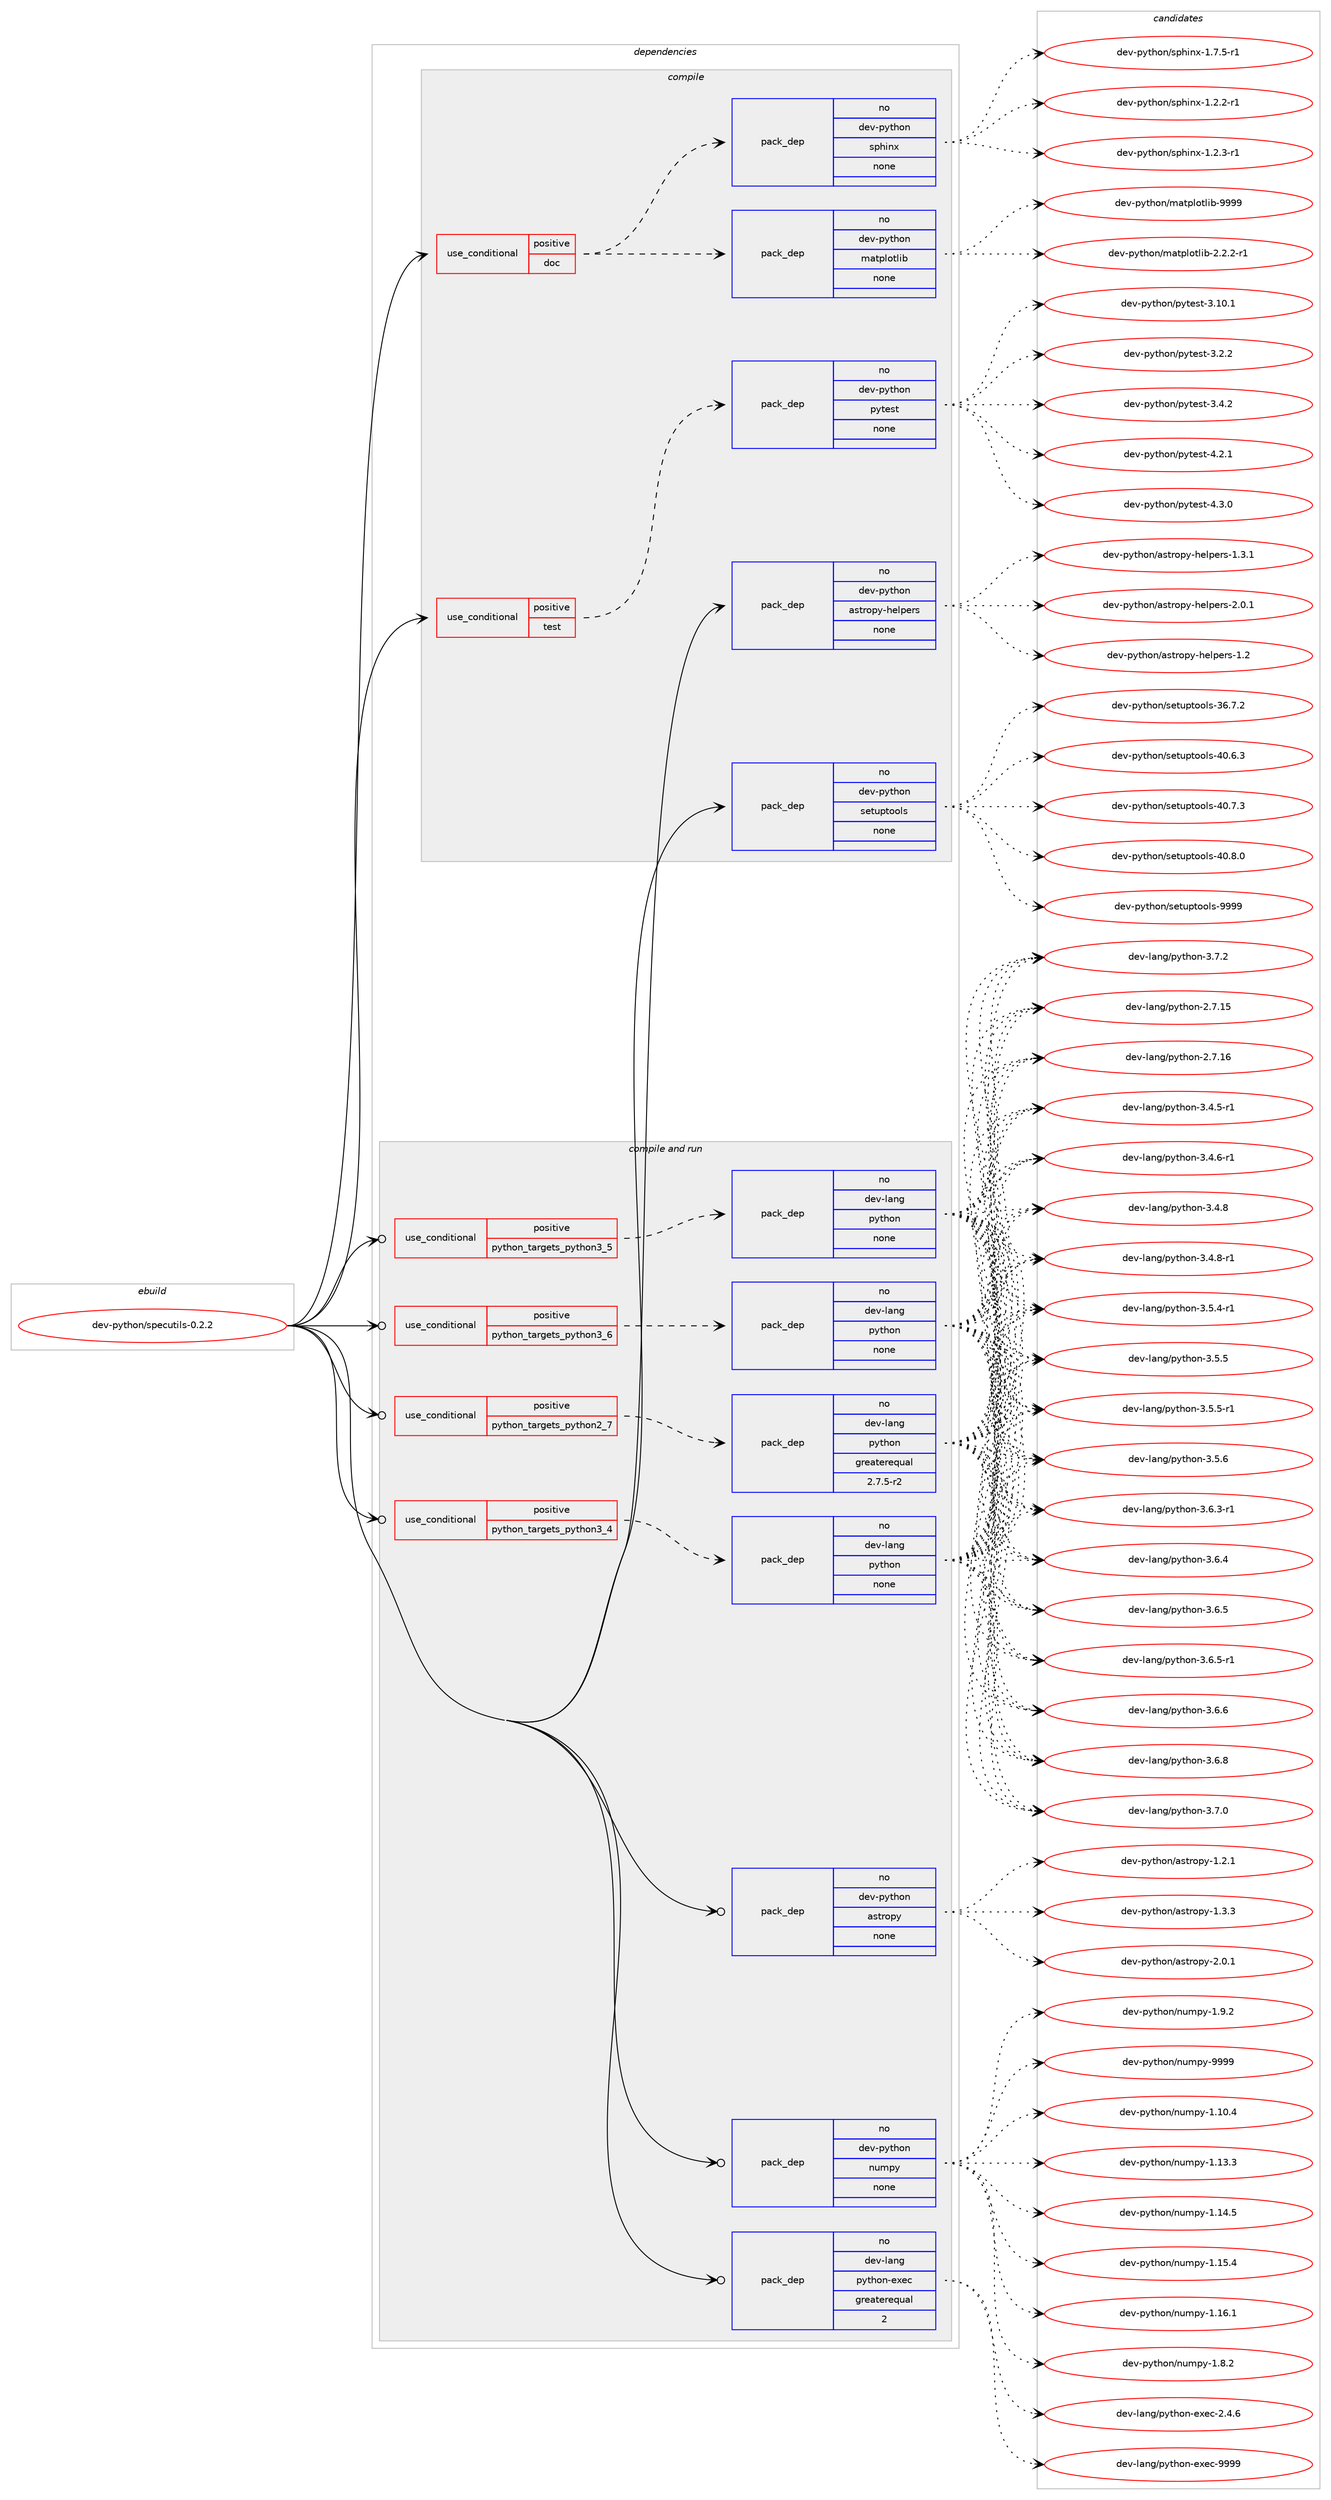 digraph prolog {

# *************
# Graph options
# *************

newrank=true;
concentrate=true;
compound=true;
graph [rankdir=LR,fontname=Helvetica,fontsize=10,ranksep=1.5];#, ranksep=2.5, nodesep=0.2];
edge  [arrowhead=vee];
node  [fontname=Helvetica,fontsize=10];

# **********
# The ebuild
# **********

subgraph cluster_leftcol {
color=gray;
rank=same;
label=<<i>ebuild</i>>;
id [label="dev-python/specutils-0.2.2", color=red, width=4, href="../dev-python/specutils-0.2.2.svg"];
}

# ****************
# The dependencies
# ****************

subgraph cluster_midcol {
color=gray;
label=<<i>dependencies</i>>;
subgraph cluster_compile {
fillcolor="#eeeeee";
style=filled;
label=<<i>compile</i>>;
subgraph cond384831 {
dependency1441810 [label=<<TABLE BORDER="0" CELLBORDER="1" CELLSPACING="0" CELLPADDING="4"><TR><TD ROWSPAN="3" CELLPADDING="10">use_conditional</TD></TR><TR><TD>positive</TD></TR><TR><TD>doc</TD></TR></TABLE>>, shape=none, color=red];
subgraph pack1033617 {
dependency1441811 [label=<<TABLE BORDER="0" CELLBORDER="1" CELLSPACING="0" CELLPADDING="4" WIDTH="220"><TR><TD ROWSPAN="6" CELLPADDING="30">pack_dep</TD></TR><TR><TD WIDTH="110">no</TD></TR><TR><TD>dev-python</TD></TR><TR><TD>sphinx</TD></TR><TR><TD>none</TD></TR><TR><TD></TD></TR></TABLE>>, shape=none, color=blue];
}
dependency1441810:e -> dependency1441811:w [weight=20,style="dashed",arrowhead="vee"];
subgraph pack1033618 {
dependency1441812 [label=<<TABLE BORDER="0" CELLBORDER="1" CELLSPACING="0" CELLPADDING="4" WIDTH="220"><TR><TD ROWSPAN="6" CELLPADDING="30">pack_dep</TD></TR><TR><TD WIDTH="110">no</TD></TR><TR><TD>dev-python</TD></TR><TR><TD>matplotlib</TD></TR><TR><TD>none</TD></TR><TR><TD></TD></TR></TABLE>>, shape=none, color=blue];
}
dependency1441810:e -> dependency1441812:w [weight=20,style="dashed",arrowhead="vee"];
}
id:e -> dependency1441810:w [weight=20,style="solid",arrowhead="vee"];
subgraph cond384832 {
dependency1441813 [label=<<TABLE BORDER="0" CELLBORDER="1" CELLSPACING="0" CELLPADDING="4"><TR><TD ROWSPAN="3" CELLPADDING="10">use_conditional</TD></TR><TR><TD>positive</TD></TR><TR><TD>test</TD></TR></TABLE>>, shape=none, color=red];
subgraph pack1033619 {
dependency1441814 [label=<<TABLE BORDER="0" CELLBORDER="1" CELLSPACING="0" CELLPADDING="4" WIDTH="220"><TR><TD ROWSPAN="6" CELLPADDING="30">pack_dep</TD></TR><TR><TD WIDTH="110">no</TD></TR><TR><TD>dev-python</TD></TR><TR><TD>pytest</TD></TR><TR><TD>none</TD></TR><TR><TD></TD></TR></TABLE>>, shape=none, color=blue];
}
dependency1441813:e -> dependency1441814:w [weight=20,style="dashed",arrowhead="vee"];
}
id:e -> dependency1441813:w [weight=20,style="solid",arrowhead="vee"];
subgraph pack1033620 {
dependency1441815 [label=<<TABLE BORDER="0" CELLBORDER="1" CELLSPACING="0" CELLPADDING="4" WIDTH="220"><TR><TD ROWSPAN="6" CELLPADDING="30">pack_dep</TD></TR><TR><TD WIDTH="110">no</TD></TR><TR><TD>dev-python</TD></TR><TR><TD>astropy-helpers</TD></TR><TR><TD>none</TD></TR><TR><TD></TD></TR></TABLE>>, shape=none, color=blue];
}
id:e -> dependency1441815:w [weight=20,style="solid",arrowhead="vee"];
subgraph pack1033621 {
dependency1441816 [label=<<TABLE BORDER="0" CELLBORDER="1" CELLSPACING="0" CELLPADDING="4" WIDTH="220"><TR><TD ROWSPAN="6" CELLPADDING="30">pack_dep</TD></TR><TR><TD WIDTH="110">no</TD></TR><TR><TD>dev-python</TD></TR><TR><TD>setuptools</TD></TR><TR><TD>none</TD></TR><TR><TD></TD></TR></TABLE>>, shape=none, color=blue];
}
id:e -> dependency1441816:w [weight=20,style="solid",arrowhead="vee"];
}
subgraph cluster_compileandrun {
fillcolor="#eeeeee";
style=filled;
label=<<i>compile and run</i>>;
subgraph cond384833 {
dependency1441817 [label=<<TABLE BORDER="0" CELLBORDER="1" CELLSPACING="0" CELLPADDING="4"><TR><TD ROWSPAN="3" CELLPADDING="10">use_conditional</TD></TR><TR><TD>positive</TD></TR><TR><TD>python_targets_python2_7</TD></TR></TABLE>>, shape=none, color=red];
subgraph pack1033622 {
dependency1441818 [label=<<TABLE BORDER="0" CELLBORDER="1" CELLSPACING="0" CELLPADDING="4" WIDTH="220"><TR><TD ROWSPAN="6" CELLPADDING="30">pack_dep</TD></TR><TR><TD WIDTH="110">no</TD></TR><TR><TD>dev-lang</TD></TR><TR><TD>python</TD></TR><TR><TD>greaterequal</TD></TR><TR><TD>2.7.5-r2</TD></TR></TABLE>>, shape=none, color=blue];
}
dependency1441817:e -> dependency1441818:w [weight=20,style="dashed",arrowhead="vee"];
}
id:e -> dependency1441817:w [weight=20,style="solid",arrowhead="odotvee"];
subgraph cond384834 {
dependency1441819 [label=<<TABLE BORDER="0" CELLBORDER="1" CELLSPACING="0" CELLPADDING="4"><TR><TD ROWSPAN="3" CELLPADDING="10">use_conditional</TD></TR><TR><TD>positive</TD></TR><TR><TD>python_targets_python3_4</TD></TR></TABLE>>, shape=none, color=red];
subgraph pack1033623 {
dependency1441820 [label=<<TABLE BORDER="0" CELLBORDER="1" CELLSPACING="0" CELLPADDING="4" WIDTH="220"><TR><TD ROWSPAN="6" CELLPADDING="30">pack_dep</TD></TR><TR><TD WIDTH="110">no</TD></TR><TR><TD>dev-lang</TD></TR><TR><TD>python</TD></TR><TR><TD>none</TD></TR><TR><TD></TD></TR></TABLE>>, shape=none, color=blue];
}
dependency1441819:e -> dependency1441820:w [weight=20,style="dashed",arrowhead="vee"];
}
id:e -> dependency1441819:w [weight=20,style="solid",arrowhead="odotvee"];
subgraph cond384835 {
dependency1441821 [label=<<TABLE BORDER="0" CELLBORDER="1" CELLSPACING="0" CELLPADDING="4"><TR><TD ROWSPAN="3" CELLPADDING="10">use_conditional</TD></TR><TR><TD>positive</TD></TR><TR><TD>python_targets_python3_5</TD></TR></TABLE>>, shape=none, color=red];
subgraph pack1033624 {
dependency1441822 [label=<<TABLE BORDER="0" CELLBORDER="1" CELLSPACING="0" CELLPADDING="4" WIDTH="220"><TR><TD ROWSPAN="6" CELLPADDING="30">pack_dep</TD></TR><TR><TD WIDTH="110">no</TD></TR><TR><TD>dev-lang</TD></TR><TR><TD>python</TD></TR><TR><TD>none</TD></TR><TR><TD></TD></TR></TABLE>>, shape=none, color=blue];
}
dependency1441821:e -> dependency1441822:w [weight=20,style="dashed",arrowhead="vee"];
}
id:e -> dependency1441821:w [weight=20,style="solid",arrowhead="odotvee"];
subgraph cond384836 {
dependency1441823 [label=<<TABLE BORDER="0" CELLBORDER="1" CELLSPACING="0" CELLPADDING="4"><TR><TD ROWSPAN="3" CELLPADDING="10">use_conditional</TD></TR><TR><TD>positive</TD></TR><TR><TD>python_targets_python3_6</TD></TR></TABLE>>, shape=none, color=red];
subgraph pack1033625 {
dependency1441824 [label=<<TABLE BORDER="0" CELLBORDER="1" CELLSPACING="0" CELLPADDING="4" WIDTH="220"><TR><TD ROWSPAN="6" CELLPADDING="30">pack_dep</TD></TR><TR><TD WIDTH="110">no</TD></TR><TR><TD>dev-lang</TD></TR><TR><TD>python</TD></TR><TR><TD>none</TD></TR><TR><TD></TD></TR></TABLE>>, shape=none, color=blue];
}
dependency1441823:e -> dependency1441824:w [weight=20,style="dashed",arrowhead="vee"];
}
id:e -> dependency1441823:w [weight=20,style="solid",arrowhead="odotvee"];
subgraph pack1033626 {
dependency1441825 [label=<<TABLE BORDER="0" CELLBORDER="1" CELLSPACING="0" CELLPADDING="4" WIDTH="220"><TR><TD ROWSPAN="6" CELLPADDING="30">pack_dep</TD></TR><TR><TD WIDTH="110">no</TD></TR><TR><TD>dev-lang</TD></TR><TR><TD>python-exec</TD></TR><TR><TD>greaterequal</TD></TR><TR><TD>2</TD></TR></TABLE>>, shape=none, color=blue];
}
id:e -> dependency1441825:w [weight=20,style="solid",arrowhead="odotvee"];
subgraph pack1033627 {
dependency1441826 [label=<<TABLE BORDER="0" CELLBORDER="1" CELLSPACING="0" CELLPADDING="4" WIDTH="220"><TR><TD ROWSPAN="6" CELLPADDING="30">pack_dep</TD></TR><TR><TD WIDTH="110">no</TD></TR><TR><TD>dev-python</TD></TR><TR><TD>astropy</TD></TR><TR><TD>none</TD></TR><TR><TD></TD></TR></TABLE>>, shape=none, color=blue];
}
id:e -> dependency1441826:w [weight=20,style="solid",arrowhead="odotvee"];
subgraph pack1033628 {
dependency1441827 [label=<<TABLE BORDER="0" CELLBORDER="1" CELLSPACING="0" CELLPADDING="4" WIDTH="220"><TR><TD ROWSPAN="6" CELLPADDING="30">pack_dep</TD></TR><TR><TD WIDTH="110">no</TD></TR><TR><TD>dev-python</TD></TR><TR><TD>numpy</TD></TR><TR><TD>none</TD></TR><TR><TD></TD></TR></TABLE>>, shape=none, color=blue];
}
id:e -> dependency1441827:w [weight=20,style="solid",arrowhead="odotvee"];
}
subgraph cluster_run {
fillcolor="#eeeeee";
style=filled;
label=<<i>run</i>>;
}
}

# **************
# The candidates
# **************

subgraph cluster_choices {
rank=same;
color=gray;
label=<<i>candidates</i>>;

subgraph choice1033617 {
color=black;
nodesep=1;
choice10010111845112121116104111110471151121041051101204549465046504511449 [label="dev-python/sphinx-1.2.2-r1", color=red, width=4,href="../dev-python/sphinx-1.2.2-r1.svg"];
choice10010111845112121116104111110471151121041051101204549465046514511449 [label="dev-python/sphinx-1.2.3-r1", color=red, width=4,href="../dev-python/sphinx-1.2.3-r1.svg"];
choice10010111845112121116104111110471151121041051101204549465546534511449 [label="dev-python/sphinx-1.7.5-r1", color=red, width=4,href="../dev-python/sphinx-1.7.5-r1.svg"];
dependency1441811:e -> choice10010111845112121116104111110471151121041051101204549465046504511449:w [style=dotted,weight="100"];
dependency1441811:e -> choice10010111845112121116104111110471151121041051101204549465046514511449:w [style=dotted,weight="100"];
dependency1441811:e -> choice10010111845112121116104111110471151121041051101204549465546534511449:w [style=dotted,weight="100"];
}
subgraph choice1033618 {
color=black;
nodesep=1;
choice100101118451121211161041111104710997116112108111116108105984550465046504511449 [label="dev-python/matplotlib-2.2.2-r1", color=red, width=4,href="../dev-python/matplotlib-2.2.2-r1.svg"];
choice100101118451121211161041111104710997116112108111116108105984557575757 [label="dev-python/matplotlib-9999", color=red, width=4,href="../dev-python/matplotlib-9999.svg"];
dependency1441812:e -> choice100101118451121211161041111104710997116112108111116108105984550465046504511449:w [style=dotted,weight="100"];
dependency1441812:e -> choice100101118451121211161041111104710997116112108111116108105984557575757:w [style=dotted,weight="100"];
}
subgraph choice1033619 {
color=black;
nodesep=1;
choice100101118451121211161041111104711212111610111511645514649484649 [label="dev-python/pytest-3.10.1", color=red, width=4,href="../dev-python/pytest-3.10.1.svg"];
choice1001011184511212111610411111047112121116101115116455146504650 [label="dev-python/pytest-3.2.2", color=red, width=4,href="../dev-python/pytest-3.2.2.svg"];
choice1001011184511212111610411111047112121116101115116455146524650 [label="dev-python/pytest-3.4.2", color=red, width=4,href="../dev-python/pytest-3.4.2.svg"];
choice1001011184511212111610411111047112121116101115116455246504649 [label="dev-python/pytest-4.2.1", color=red, width=4,href="../dev-python/pytest-4.2.1.svg"];
choice1001011184511212111610411111047112121116101115116455246514648 [label="dev-python/pytest-4.3.0", color=red, width=4,href="../dev-python/pytest-4.3.0.svg"];
dependency1441814:e -> choice100101118451121211161041111104711212111610111511645514649484649:w [style=dotted,weight="100"];
dependency1441814:e -> choice1001011184511212111610411111047112121116101115116455146504650:w [style=dotted,weight="100"];
dependency1441814:e -> choice1001011184511212111610411111047112121116101115116455146524650:w [style=dotted,weight="100"];
dependency1441814:e -> choice1001011184511212111610411111047112121116101115116455246504649:w [style=dotted,weight="100"];
dependency1441814:e -> choice1001011184511212111610411111047112121116101115116455246514648:w [style=dotted,weight="100"];
}
subgraph choice1033620 {
color=black;
nodesep=1;
choice1001011184511212111610411111047971151161141111121214510410110811210111411545494650 [label="dev-python/astropy-helpers-1.2", color=red, width=4,href="../dev-python/astropy-helpers-1.2.svg"];
choice10010111845112121116104111110479711511611411111212145104101108112101114115454946514649 [label="dev-python/astropy-helpers-1.3.1", color=red, width=4,href="../dev-python/astropy-helpers-1.3.1.svg"];
choice10010111845112121116104111110479711511611411111212145104101108112101114115455046484649 [label="dev-python/astropy-helpers-2.0.1", color=red, width=4,href="../dev-python/astropy-helpers-2.0.1.svg"];
dependency1441815:e -> choice1001011184511212111610411111047971151161141111121214510410110811210111411545494650:w [style=dotted,weight="100"];
dependency1441815:e -> choice10010111845112121116104111110479711511611411111212145104101108112101114115454946514649:w [style=dotted,weight="100"];
dependency1441815:e -> choice10010111845112121116104111110479711511611411111212145104101108112101114115455046484649:w [style=dotted,weight="100"];
}
subgraph choice1033621 {
color=black;
nodesep=1;
choice100101118451121211161041111104711510111611711211611111110811545515446554650 [label="dev-python/setuptools-36.7.2", color=red, width=4,href="../dev-python/setuptools-36.7.2.svg"];
choice100101118451121211161041111104711510111611711211611111110811545524846544651 [label="dev-python/setuptools-40.6.3", color=red, width=4,href="../dev-python/setuptools-40.6.3.svg"];
choice100101118451121211161041111104711510111611711211611111110811545524846554651 [label="dev-python/setuptools-40.7.3", color=red, width=4,href="../dev-python/setuptools-40.7.3.svg"];
choice100101118451121211161041111104711510111611711211611111110811545524846564648 [label="dev-python/setuptools-40.8.0", color=red, width=4,href="../dev-python/setuptools-40.8.0.svg"];
choice10010111845112121116104111110471151011161171121161111111081154557575757 [label="dev-python/setuptools-9999", color=red, width=4,href="../dev-python/setuptools-9999.svg"];
dependency1441816:e -> choice100101118451121211161041111104711510111611711211611111110811545515446554650:w [style=dotted,weight="100"];
dependency1441816:e -> choice100101118451121211161041111104711510111611711211611111110811545524846544651:w [style=dotted,weight="100"];
dependency1441816:e -> choice100101118451121211161041111104711510111611711211611111110811545524846554651:w [style=dotted,weight="100"];
dependency1441816:e -> choice100101118451121211161041111104711510111611711211611111110811545524846564648:w [style=dotted,weight="100"];
dependency1441816:e -> choice10010111845112121116104111110471151011161171121161111111081154557575757:w [style=dotted,weight="100"];
}
subgraph choice1033622 {
color=black;
nodesep=1;
choice10010111845108971101034711212111610411111045504655464953 [label="dev-lang/python-2.7.15", color=red, width=4,href="../dev-lang/python-2.7.15.svg"];
choice10010111845108971101034711212111610411111045504655464954 [label="dev-lang/python-2.7.16", color=red, width=4,href="../dev-lang/python-2.7.16.svg"];
choice1001011184510897110103471121211161041111104551465246534511449 [label="dev-lang/python-3.4.5-r1", color=red, width=4,href="../dev-lang/python-3.4.5-r1.svg"];
choice1001011184510897110103471121211161041111104551465246544511449 [label="dev-lang/python-3.4.6-r1", color=red, width=4,href="../dev-lang/python-3.4.6-r1.svg"];
choice100101118451089711010347112121116104111110455146524656 [label="dev-lang/python-3.4.8", color=red, width=4,href="../dev-lang/python-3.4.8.svg"];
choice1001011184510897110103471121211161041111104551465246564511449 [label="dev-lang/python-3.4.8-r1", color=red, width=4,href="../dev-lang/python-3.4.8-r1.svg"];
choice1001011184510897110103471121211161041111104551465346524511449 [label="dev-lang/python-3.5.4-r1", color=red, width=4,href="../dev-lang/python-3.5.4-r1.svg"];
choice100101118451089711010347112121116104111110455146534653 [label="dev-lang/python-3.5.5", color=red, width=4,href="../dev-lang/python-3.5.5.svg"];
choice1001011184510897110103471121211161041111104551465346534511449 [label="dev-lang/python-3.5.5-r1", color=red, width=4,href="../dev-lang/python-3.5.5-r1.svg"];
choice100101118451089711010347112121116104111110455146534654 [label="dev-lang/python-3.5.6", color=red, width=4,href="../dev-lang/python-3.5.6.svg"];
choice1001011184510897110103471121211161041111104551465446514511449 [label="dev-lang/python-3.6.3-r1", color=red, width=4,href="../dev-lang/python-3.6.3-r1.svg"];
choice100101118451089711010347112121116104111110455146544652 [label="dev-lang/python-3.6.4", color=red, width=4,href="../dev-lang/python-3.6.4.svg"];
choice100101118451089711010347112121116104111110455146544653 [label="dev-lang/python-3.6.5", color=red, width=4,href="../dev-lang/python-3.6.5.svg"];
choice1001011184510897110103471121211161041111104551465446534511449 [label="dev-lang/python-3.6.5-r1", color=red, width=4,href="../dev-lang/python-3.6.5-r1.svg"];
choice100101118451089711010347112121116104111110455146544654 [label="dev-lang/python-3.6.6", color=red, width=4,href="../dev-lang/python-3.6.6.svg"];
choice100101118451089711010347112121116104111110455146544656 [label="dev-lang/python-3.6.8", color=red, width=4,href="../dev-lang/python-3.6.8.svg"];
choice100101118451089711010347112121116104111110455146554648 [label="dev-lang/python-3.7.0", color=red, width=4,href="../dev-lang/python-3.7.0.svg"];
choice100101118451089711010347112121116104111110455146554650 [label="dev-lang/python-3.7.2", color=red, width=4,href="../dev-lang/python-3.7.2.svg"];
dependency1441818:e -> choice10010111845108971101034711212111610411111045504655464953:w [style=dotted,weight="100"];
dependency1441818:e -> choice10010111845108971101034711212111610411111045504655464954:w [style=dotted,weight="100"];
dependency1441818:e -> choice1001011184510897110103471121211161041111104551465246534511449:w [style=dotted,weight="100"];
dependency1441818:e -> choice1001011184510897110103471121211161041111104551465246544511449:w [style=dotted,weight="100"];
dependency1441818:e -> choice100101118451089711010347112121116104111110455146524656:w [style=dotted,weight="100"];
dependency1441818:e -> choice1001011184510897110103471121211161041111104551465246564511449:w [style=dotted,weight="100"];
dependency1441818:e -> choice1001011184510897110103471121211161041111104551465346524511449:w [style=dotted,weight="100"];
dependency1441818:e -> choice100101118451089711010347112121116104111110455146534653:w [style=dotted,weight="100"];
dependency1441818:e -> choice1001011184510897110103471121211161041111104551465346534511449:w [style=dotted,weight="100"];
dependency1441818:e -> choice100101118451089711010347112121116104111110455146534654:w [style=dotted,weight="100"];
dependency1441818:e -> choice1001011184510897110103471121211161041111104551465446514511449:w [style=dotted,weight="100"];
dependency1441818:e -> choice100101118451089711010347112121116104111110455146544652:w [style=dotted,weight="100"];
dependency1441818:e -> choice100101118451089711010347112121116104111110455146544653:w [style=dotted,weight="100"];
dependency1441818:e -> choice1001011184510897110103471121211161041111104551465446534511449:w [style=dotted,weight="100"];
dependency1441818:e -> choice100101118451089711010347112121116104111110455146544654:w [style=dotted,weight="100"];
dependency1441818:e -> choice100101118451089711010347112121116104111110455146544656:w [style=dotted,weight="100"];
dependency1441818:e -> choice100101118451089711010347112121116104111110455146554648:w [style=dotted,weight="100"];
dependency1441818:e -> choice100101118451089711010347112121116104111110455146554650:w [style=dotted,weight="100"];
}
subgraph choice1033623 {
color=black;
nodesep=1;
choice10010111845108971101034711212111610411111045504655464953 [label="dev-lang/python-2.7.15", color=red, width=4,href="../dev-lang/python-2.7.15.svg"];
choice10010111845108971101034711212111610411111045504655464954 [label="dev-lang/python-2.7.16", color=red, width=4,href="../dev-lang/python-2.7.16.svg"];
choice1001011184510897110103471121211161041111104551465246534511449 [label="dev-lang/python-3.4.5-r1", color=red, width=4,href="../dev-lang/python-3.4.5-r1.svg"];
choice1001011184510897110103471121211161041111104551465246544511449 [label="dev-lang/python-3.4.6-r1", color=red, width=4,href="../dev-lang/python-3.4.6-r1.svg"];
choice100101118451089711010347112121116104111110455146524656 [label="dev-lang/python-3.4.8", color=red, width=4,href="../dev-lang/python-3.4.8.svg"];
choice1001011184510897110103471121211161041111104551465246564511449 [label="dev-lang/python-3.4.8-r1", color=red, width=4,href="../dev-lang/python-3.4.8-r1.svg"];
choice1001011184510897110103471121211161041111104551465346524511449 [label="dev-lang/python-3.5.4-r1", color=red, width=4,href="../dev-lang/python-3.5.4-r1.svg"];
choice100101118451089711010347112121116104111110455146534653 [label="dev-lang/python-3.5.5", color=red, width=4,href="../dev-lang/python-3.5.5.svg"];
choice1001011184510897110103471121211161041111104551465346534511449 [label="dev-lang/python-3.5.5-r1", color=red, width=4,href="../dev-lang/python-3.5.5-r1.svg"];
choice100101118451089711010347112121116104111110455146534654 [label="dev-lang/python-3.5.6", color=red, width=4,href="../dev-lang/python-3.5.6.svg"];
choice1001011184510897110103471121211161041111104551465446514511449 [label="dev-lang/python-3.6.3-r1", color=red, width=4,href="../dev-lang/python-3.6.3-r1.svg"];
choice100101118451089711010347112121116104111110455146544652 [label="dev-lang/python-3.6.4", color=red, width=4,href="../dev-lang/python-3.6.4.svg"];
choice100101118451089711010347112121116104111110455146544653 [label="dev-lang/python-3.6.5", color=red, width=4,href="../dev-lang/python-3.6.5.svg"];
choice1001011184510897110103471121211161041111104551465446534511449 [label="dev-lang/python-3.6.5-r1", color=red, width=4,href="../dev-lang/python-3.6.5-r1.svg"];
choice100101118451089711010347112121116104111110455146544654 [label="dev-lang/python-3.6.6", color=red, width=4,href="../dev-lang/python-3.6.6.svg"];
choice100101118451089711010347112121116104111110455146544656 [label="dev-lang/python-3.6.8", color=red, width=4,href="../dev-lang/python-3.6.8.svg"];
choice100101118451089711010347112121116104111110455146554648 [label="dev-lang/python-3.7.0", color=red, width=4,href="../dev-lang/python-3.7.0.svg"];
choice100101118451089711010347112121116104111110455146554650 [label="dev-lang/python-3.7.2", color=red, width=4,href="../dev-lang/python-3.7.2.svg"];
dependency1441820:e -> choice10010111845108971101034711212111610411111045504655464953:w [style=dotted,weight="100"];
dependency1441820:e -> choice10010111845108971101034711212111610411111045504655464954:w [style=dotted,weight="100"];
dependency1441820:e -> choice1001011184510897110103471121211161041111104551465246534511449:w [style=dotted,weight="100"];
dependency1441820:e -> choice1001011184510897110103471121211161041111104551465246544511449:w [style=dotted,weight="100"];
dependency1441820:e -> choice100101118451089711010347112121116104111110455146524656:w [style=dotted,weight="100"];
dependency1441820:e -> choice1001011184510897110103471121211161041111104551465246564511449:w [style=dotted,weight="100"];
dependency1441820:e -> choice1001011184510897110103471121211161041111104551465346524511449:w [style=dotted,weight="100"];
dependency1441820:e -> choice100101118451089711010347112121116104111110455146534653:w [style=dotted,weight="100"];
dependency1441820:e -> choice1001011184510897110103471121211161041111104551465346534511449:w [style=dotted,weight="100"];
dependency1441820:e -> choice100101118451089711010347112121116104111110455146534654:w [style=dotted,weight="100"];
dependency1441820:e -> choice1001011184510897110103471121211161041111104551465446514511449:w [style=dotted,weight="100"];
dependency1441820:e -> choice100101118451089711010347112121116104111110455146544652:w [style=dotted,weight="100"];
dependency1441820:e -> choice100101118451089711010347112121116104111110455146544653:w [style=dotted,weight="100"];
dependency1441820:e -> choice1001011184510897110103471121211161041111104551465446534511449:w [style=dotted,weight="100"];
dependency1441820:e -> choice100101118451089711010347112121116104111110455146544654:w [style=dotted,weight="100"];
dependency1441820:e -> choice100101118451089711010347112121116104111110455146544656:w [style=dotted,weight="100"];
dependency1441820:e -> choice100101118451089711010347112121116104111110455146554648:w [style=dotted,weight="100"];
dependency1441820:e -> choice100101118451089711010347112121116104111110455146554650:w [style=dotted,weight="100"];
}
subgraph choice1033624 {
color=black;
nodesep=1;
choice10010111845108971101034711212111610411111045504655464953 [label="dev-lang/python-2.7.15", color=red, width=4,href="../dev-lang/python-2.7.15.svg"];
choice10010111845108971101034711212111610411111045504655464954 [label="dev-lang/python-2.7.16", color=red, width=4,href="../dev-lang/python-2.7.16.svg"];
choice1001011184510897110103471121211161041111104551465246534511449 [label="dev-lang/python-3.4.5-r1", color=red, width=4,href="../dev-lang/python-3.4.5-r1.svg"];
choice1001011184510897110103471121211161041111104551465246544511449 [label="dev-lang/python-3.4.6-r1", color=red, width=4,href="../dev-lang/python-3.4.6-r1.svg"];
choice100101118451089711010347112121116104111110455146524656 [label="dev-lang/python-3.4.8", color=red, width=4,href="../dev-lang/python-3.4.8.svg"];
choice1001011184510897110103471121211161041111104551465246564511449 [label="dev-lang/python-3.4.8-r1", color=red, width=4,href="../dev-lang/python-3.4.8-r1.svg"];
choice1001011184510897110103471121211161041111104551465346524511449 [label="dev-lang/python-3.5.4-r1", color=red, width=4,href="../dev-lang/python-3.5.4-r1.svg"];
choice100101118451089711010347112121116104111110455146534653 [label="dev-lang/python-3.5.5", color=red, width=4,href="../dev-lang/python-3.5.5.svg"];
choice1001011184510897110103471121211161041111104551465346534511449 [label="dev-lang/python-3.5.5-r1", color=red, width=4,href="../dev-lang/python-3.5.5-r1.svg"];
choice100101118451089711010347112121116104111110455146534654 [label="dev-lang/python-3.5.6", color=red, width=4,href="../dev-lang/python-3.5.6.svg"];
choice1001011184510897110103471121211161041111104551465446514511449 [label="dev-lang/python-3.6.3-r1", color=red, width=4,href="../dev-lang/python-3.6.3-r1.svg"];
choice100101118451089711010347112121116104111110455146544652 [label="dev-lang/python-3.6.4", color=red, width=4,href="../dev-lang/python-3.6.4.svg"];
choice100101118451089711010347112121116104111110455146544653 [label="dev-lang/python-3.6.5", color=red, width=4,href="../dev-lang/python-3.6.5.svg"];
choice1001011184510897110103471121211161041111104551465446534511449 [label="dev-lang/python-3.6.5-r1", color=red, width=4,href="../dev-lang/python-3.6.5-r1.svg"];
choice100101118451089711010347112121116104111110455146544654 [label="dev-lang/python-3.6.6", color=red, width=4,href="../dev-lang/python-3.6.6.svg"];
choice100101118451089711010347112121116104111110455146544656 [label="dev-lang/python-3.6.8", color=red, width=4,href="../dev-lang/python-3.6.8.svg"];
choice100101118451089711010347112121116104111110455146554648 [label="dev-lang/python-3.7.0", color=red, width=4,href="../dev-lang/python-3.7.0.svg"];
choice100101118451089711010347112121116104111110455146554650 [label="dev-lang/python-3.7.2", color=red, width=4,href="../dev-lang/python-3.7.2.svg"];
dependency1441822:e -> choice10010111845108971101034711212111610411111045504655464953:w [style=dotted,weight="100"];
dependency1441822:e -> choice10010111845108971101034711212111610411111045504655464954:w [style=dotted,weight="100"];
dependency1441822:e -> choice1001011184510897110103471121211161041111104551465246534511449:w [style=dotted,weight="100"];
dependency1441822:e -> choice1001011184510897110103471121211161041111104551465246544511449:w [style=dotted,weight="100"];
dependency1441822:e -> choice100101118451089711010347112121116104111110455146524656:w [style=dotted,weight="100"];
dependency1441822:e -> choice1001011184510897110103471121211161041111104551465246564511449:w [style=dotted,weight="100"];
dependency1441822:e -> choice1001011184510897110103471121211161041111104551465346524511449:w [style=dotted,weight="100"];
dependency1441822:e -> choice100101118451089711010347112121116104111110455146534653:w [style=dotted,weight="100"];
dependency1441822:e -> choice1001011184510897110103471121211161041111104551465346534511449:w [style=dotted,weight="100"];
dependency1441822:e -> choice100101118451089711010347112121116104111110455146534654:w [style=dotted,weight="100"];
dependency1441822:e -> choice1001011184510897110103471121211161041111104551465446514511449:w [style=dotted,weight="100"];
dependency1441822:e -> choice100101118451089711010347112121116104111110455146544652:w [style=dotted,weight="100"];
dependency1441822:e -> choice100101118451089711010347112121116104111110455146544653:w [style=dotted,weight="100"];
dependency1441822:e -> choice1001011184510897110103471121211161041111104551465446534511449:w [style=dotted,weight="100"];
dependency1441822:e -> choice100101118451089711010347112121116104111110455146544654:w [style=dotted,weight="100"];
dependency1441822:e -> choice100101118451089711010347112121116104111110455146544656:w [style=dotted,weight="100"];
dependency1441822:e -> choice100101118451089711010347112121116104111110455146554648:w [style=dotted,weight="100"];
dependency1441822:e -> choice100101118451089711010347112121116104111110455146554650:w [style=dotted,weight="100"];
}
subgraph choice1033625 {
color=black;
nodesep=1;
choice10010111845108971101034711212111610411111045504655464953 [label="dev-lang/python-2.7.15", color=red, width=4,href="../dev-lang/python-2.7.15.svg"];
choice10010111845108971101034711212111610411111045504655464954 [label="dev-lang/python-2.7.16", color=red, width=4,href="../dev-lang/python-2.7.16.svg"];
choice1001011184510897110103471121211161041111104551465246534511449 [label="dev-lang/python-3.4.5-r1", color=red, width=4,href="../dev-lang/python-3.4.5-r1.svg"];
choice1001011184510897110103471121211161041111104551465246544511449 [label="dev-lang/python-3.4.6-r1", color=red, width=4,href="../dev-lang/python-3.4.6-r1.svg"];
choice100101118451089711010347112121116104111110455146524656 [label="dev-lang/python-3.4.8", color=red, width=4,href="../dev-lang/python-3.4.8.svg"];
choice1001011184510897110103471121211161041111104551465246564511449 [label="dev-lang/python-3.4.8-r1", color=red, width=4,href="../dev-lang/python-3.4.8-r1.svg"];
choice1001011184510897110103471121211161041111104551465346524511449 [label="dev-lang/python-3.5.4-r1", color=red, width=4,href="../dev-lang/python-3.5.4-r1.svg"];
choice100101118451089711010347112121116104111110455146534653 [label="dev-lang/python-3.5.5", color=red, width=4,href="../dev-lang/python-3.5.5.svg"];
choice1001011184510897110103471121211161041111104551465346534511449 [label="dev-lang/python-3.5.5-r1", color=red, width=4,href="../dev-lang/python-3.5.5-r1.svg"];
choice100101118451089711010347112121116104111110455146534654 [label="dev-lang/python-3.5.6", color=red, width=4,href="../dev-lang/python-3.5.6.svg"];
choice1001011184510897110103471121211161041111104551465446514511449 [label="dev-lang/python-3.6.3-r1", color=red, width=4,href="../dev-lang/python-3.6.3-r1.svg"];
choice100101118451089711010347112121116104111110455146544652 [label="dev-lang/python-3.6.4", color=red, width=4,href="../dev-lang/python-3.6.4.svg"];
choice100101118451089711010347112121116104111110455146544653 [label="dev-lang/python-3.6.5", color=red, width=4,href="../dev-lang/python-3.6.5.svg"];
choice1001011184510897110103471121211161041111104551465446534511449 [label="dev-lang/python-3.6.5-r1", color=red, width=4,href="../dev-lang/python-3.6.5-r1.svg"];
choice100101118451089711010347112121116104111110455146544654 [label="dev-lang/python-3.6.6", color=red, width=4,href="../dev-lang/python-3.6.6.svg"];
choice100101118451089711010347112121116104111110455146544656 [label="dev-lang/python-3.6.8", color=red, width=4,href="../dev-lang/python-3.6.8.svg"];
choice100101118451089711010347112121116104111110455146554648 [label="dev-lang/python-3.7.0", color=red, width=4,href="../dev-lang/python-3.7.0.svg"];
choice100101118451089711010347112121116104111110455146554650 [label="dev-lang/python-3.7.2", color=red, width=4,href="../dev-lang/python-3.7.2.svg"];
dependency1441824:e -> choice10010111845108971101034711212111610411111045504655464953:w [style=dotted,weight="100"];
dependency1441824:e -> choice10010111845108971101034711212111610411111045504655464954:w [style=dotted,weight="100"];
dependency1441824:e -> choice1001011184510897110103471121211161041111104551465246534511449:w [style=dotted,weight="100"];
dependency1441824:e -> choice1001011184510897110103471121211161041111104551465246544511449:w [style=dotted,weight="100"];
dependency1441824:e -> choice100101118451089711010347112121116104111110455146524656:w [style=dotted,weight="100"];
dependency1441824:e -> choice1001011184510897110103471121211161041111104551465246564511449:w [style=dotted,weight="100"];
dependency1441824:e -> choice1001011184510897110103471121211161041111104551465346524511449:w [style=dotted,weight="100"];
dependency1441824:e -> choice100101118451089711010347112121116104111110455146534653:w [style=dotted,weight="100"];
dependency1441824:e -> choice1001011184510897110103471121211161041111104551465346534511449:w [style=dotted,weight="100"];
dependency1441824:e -> choice100101118451089711010347112121116104111110455146534654:w [style=dotted,weight="100"];
dependency1441824:e -> choice1001011184510897110103471121211161041111104551465446514511449:w [style=dotted,weight="100"];
dependency1441824:e -> choice100101118451089711010347112121116104111110455146544652:w [style=dotted,weight="100"];
dependency1441824:e -> choice100101118451089711010347112121116104111110455146544653:w [style=dotted,weight="100"];
dependency1441824:e -> choice1001011184510897110103471121211161041111104551465446534511449:w [style=dotted,weight="100"];
dependency1441824:e -> choice100101118451089711010347112121116104111110455146544654:w [style=dotted,weight="100"];
dependency1441824:e -> choice100101118451089711010347112121116104111110455146544656:w [style=dotted,weight="100"];
dependency1441824:e -> choice100101118451089711010347112121116104111110455146554648:w [style=dotted,weight="100"];
dependency1441824:e -> choice100101118451089711010347112121116104111110455146554650:w [style=dotted,weight="100"];
}
subgraph choice1033626 {
color=black;
nodesep=1;
choice1001011184510897110103471121211161041111104510112010199455046524654 [label="dev-lang/python-exec-2.4.6", color=red, width=4,href="../dev-lang/python-exec-2.4.6.svg"];
choice10010111845108971101034711212111610411111045101120101994557575757 [label="dev-lang/python-exec-9999", color=red, width=4,href="../dev-lang/python-exec-9999.svg"];
dependency1441825:e -> choice1001011184510897110103471121211161041111104510112010199455046524654:w [style=dotted,weight="100"];
dependency1441825:e -> choice10010111845108971101034711212111610411111045101120101994557575757:w [style=dotted,weight="100"];
}
subgraph choice1033627 {
color=black;
nodesep=1;
choice100101118451121211161041111104797115116114111112121454946504649 [label="dev-python/astropy-1.2.1", color=red, width=4,href="../dev-python/astropy-1.2.1.svg"];
choice100101118451121211161041111104797115116114111112121454946514651 [label="dev-python/astropy-1.3.3", color=red, width=4,href="../dev-python/astropy-1.3.3.svg"];
choice100101118451121211161041111104797115116114111112121455046484649 [label="dev-python/astropy-2.0.1", color=red, width=4,href="../dev-python/astropy-2.0.1.svg"];
dependency1441826:e -> choice100101118451121211161041111104797115116114111112121454946504649:w [style=dotted,weight="100"];
dependency1441826:e -> choice100101118451121211161041111104797115116114111112121454946514651:w [style=dotted,weight="100"];
dependency1441826:e -> choice100101118451121211161041111104797115116114111112121455046484649:w [style=dotted,weight="100"];
}
subgraph choice1033628 {
color=black;
nodesep=1;
choice100101118451121211161041111104711011710911212145494649484652 [label="dev-python/numpy-1.10.4", color=red, width=4,href="../dev-python/numpy-1.10.4.svg"];
choice100101118451121211161041111104711011710911212145494649514651 [label="dev-python/numpy-1.13.3", color=red, width=4,href="../dev-python/numpy-1.13.3.svg"];
choice100101118451121211161041111104711011710911212145494649524653 [label="dev-python/numpy-1.14.5", color=red, width=4,href="../dev-python/numpy-1.14.5.svg"];
choice100101118451121211161041111104711011710911212145494649534652 [label="dev-python/numpy-1.15.4", color=red, width=4,href="../dev-python/numpy-1.15.4.svg"];
choice100101118451121211161041111104711011710911212145494649544649 [label="dev-python/numpy-1.16.1", color=red, width=4,href="../dev-python/numpy-1.16.1.svg"];
choice1001011184511212111610411111047110117109112121454946564650 [label="dev-python/numpy-1.8.2", color=red, width=4,href="../dev-python/numpy-1.8.2.svg"];
choice1001011184511212111610411111047110117109112121454946574650 [label="dev-python/numpy-1.9.2", color=red, width=4,href="../dev-python/numpy-1.9.2.svg"];
choice10010111845112121116104111110471101171091121214557575757 [label="dev-python/numpy-9999", color=red, width=4,href="../dev-python/numpy-9999.svg"];
dependency1441827:e -> choice100101118451121211161041111104711011710911212145494649484652:w [style=dotted,weight="100"];
dependency1441827:e -> choice100101118451121211161041111104711011710911212145494649514651:w [style=dotted,weight="100"];
dependency1441827:e -> choice100101118451121211161041111104711011710911212145494649524653:w [style=dotted,weight="100"];
dependency1441827:e -> choice100101118451121211161041111104711011710911212145494649534652:w [style=dotted,weight="100"];
dependency1441827:e -> choice100101118451121211161041111104711011710911212145494649544649:w [style=dotted,weight="100"];
dependency1441827:e -> choice1001011184511212111610411111047110117109112121454946564650:w [style=dotted,weight="100"];
dependency1441827:e -> choice1001011184511212111610411111047110117109112121454946574650:w [style=dotted,weight="100"];
dependency1441827:e -> choice10010111845112121116104111110471101171091121214557575757:w [style=dotted,weight="100"];
}
}

}
